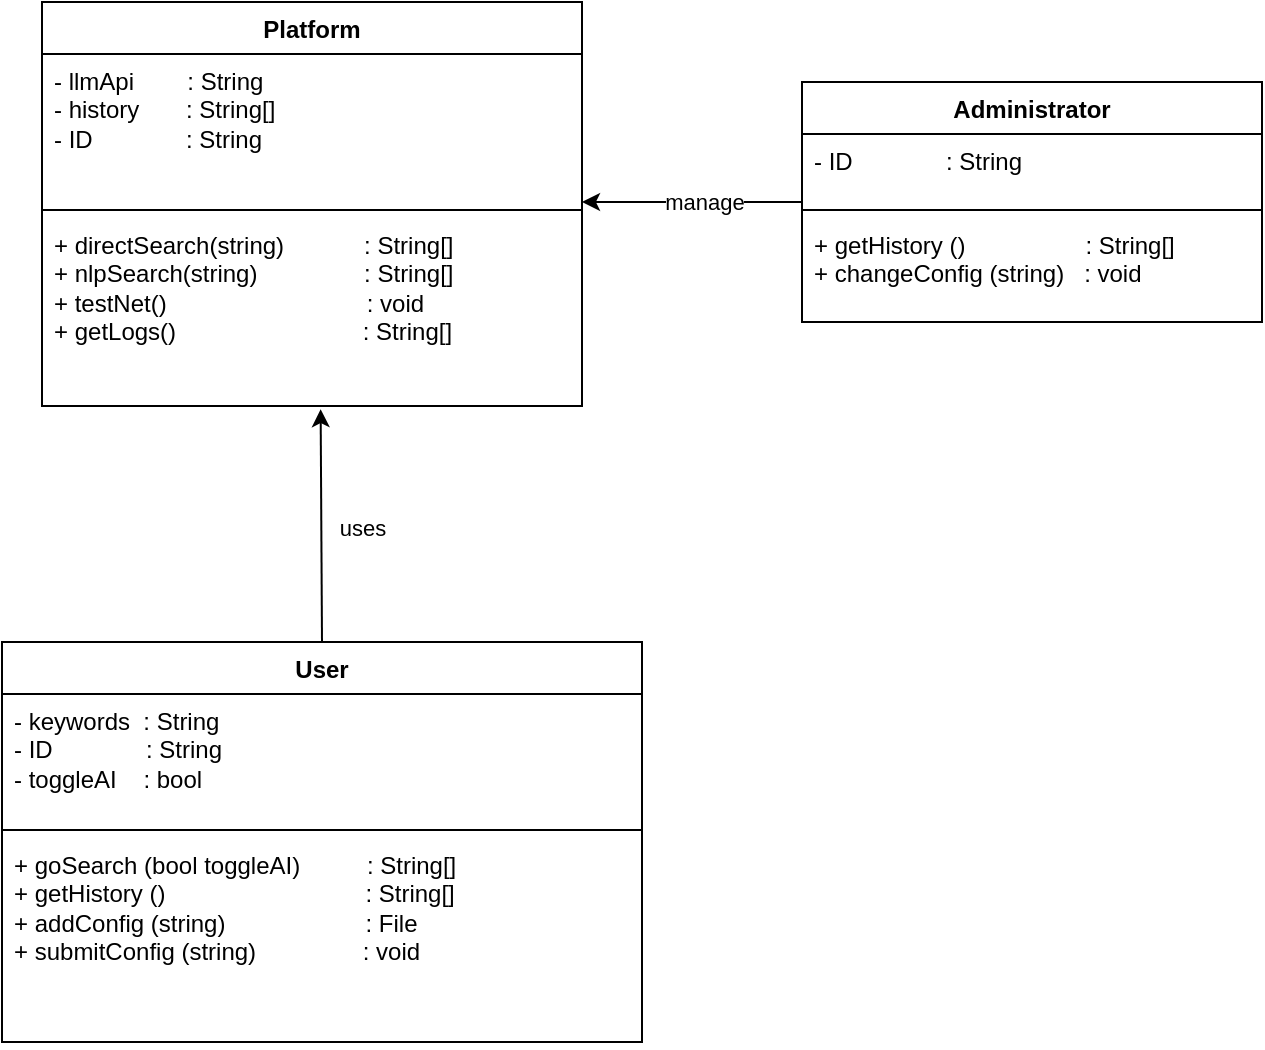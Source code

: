 <mxfile version="26.1.1">
  <diagram name="第 1 页" id="QIedMJg28J1HPFnpuEa-">
    <mxGraphModel dx="1055" dy="1818" grid="1" gridSize="10" guides="1" tooltips="1" connect="1" arrows="1" fold="1" page="1" pageScale="1" pageWidth="827" pageHeight="1169" math="0" shadow="0">
      <root>
        <mxCell id="0" />
        <mxCell id="1" parent="0" />
        <mxCell id="6ERFdGAas9kPiyV4Svvd-29" value="User" style="swimlane;fontStyle=1;align=center;verticalAlign=top;childLayout=stackLayout;horizontal=1;startSize=26;horizontalStack=0;resizeParent=1;resizeParentMax=0;resizeLast=0;collapsible=1;marginBottom=0;whiteSpace=wrap;html=1;" vertex="1" parent="1">
          <mxGeometry x="160" y="280" width="320" height="200" as="geometry">
            <mxRectangle x="260" y="280" width="70" height="30" as="alternateBounds" />
          </mxGeometry>
        </mxCell>
        <mxCell id="6ERFdGAas9kPiyV4Svvd-30" value="- keywords&amp;nbsp; : String&lt;br&gt;&lt;div&gt;- ID&amp;nbsp; &amp;nbsp; &amp;nbsp; &amp;nbsp; &amp;nbsp; &amp;nbsp; &amp;nbsp; : String&lt;/div&gt;&lt;div&gt;&lt;span style=&quot;background-color: transparent; color: light-dark(rgb(0, 0, 0), rgb(255, 255, 255));&quot;&gt;- toggleAI&amp;nbsp; &amp;nbsp; : bool&lt;/span&gt;&lt;/div&gt;&lt;div&gt;&lt;br&gt;&lt;/div&gt;" style="text;strokeColor=none;fillColor=none;align=left;verticalAlign=top;spacingLeft=4;spacingRight=4;overflow=hidden;rotatable=0;points=[[0,0.5],[1,0.5]];portConstraint=eastwest;whiteSpace=wrap;html=1;" vertex="1" parent="6ERFdGAas9kPiyV4Svvd-29">
          <mxGeometry y="26" width="320" height="64" as="geometry" />
        </mxCell>
        <mxCell id="6ERFdGAas9kPiyV4Svvd-31" value="" style="line;strokeWidth=1;fillColor=none;align=left;verticalAlign=middle;spacingTop=-1;spacingLeft=3;spacingRight=3;rotatable=0;labelPosition=right;points=[];portConstraint=eastwest;strokeColor=inherit;" vertex="1" parent="6ERFdGAas9kPiyV4Svvd-29">
          <mxGeometry y="90" width="320" height="8" as="geometry" />
        </mxCell>
        <mxCell id="6ERFdGAas9kPiyV4Svvd-32" value="&lt;div&gt;+ goSearch (bool&amp;nbsp;&lt;span style=&quot;background-color: transparent; color: light-dark(rgb(0, 0, 0), rgb(255, 255, 255));&quot;&gt;toggleAI&lt;/span&gt;&lt;span style=&quot;background-color: transparent; color: light-dark(rgb(0, 0, 0), rgb(255, 255, 255));&quot;&gt;)&amp;nbsp; &amp;nbsp; &amp;nbsp; &amp;nbsp; &amp;nbsp; : String[]&lt;/span&gt;&lt;/div&gt;+ getHistory ()&amp;nbsp; &amp;nbsp; &amp;nbsp; &amp;nbsp; &amp;nbsp; &amp;nbsp; &amp;nbsp; &amp;nbsp; &amp;nbsp; &amp;nbsp; &amp;nbsp; &amp;nbsp; &amp;nbsp; &amp;nbsp; &amp;nbsp; : String[]&lt;div&gt;+ addConfig (string)&amp;nbsp; &amp;nbsp; &amp;nbsp; &amp;nbsp; &amp;nbsp; &amp;nbsp; &amp;nbsp; &amp;nbsp; &amp;nbsp; &amp;nbsp; &amp;nbsp;: File&lt;br&gt;+ submitConfig (string)&amp;nbsp; &amp;nbsp; &amp;nbsp; &amp;nbsp; &amp;nbsp; &amp;nbsp; &amp;nbsp; &amp;nbsp; : void&lt;/div&gt;&lt;div&gt;&lt;br&gt;&lt;/div&gt;" style="text;strokeColor=none;fillColor=none;align=left;verticalAlign=top;spacingLeft=4;spacingRight=4;overflow=hidden;rotatable=0;points=[[0,0.5],[1,0.5]];portConstraint=eastwest;whiteSpace=wrap;html=1;" vertex="1" parent="6ERFdGAas9kPiyV4Svvd-29">
          <mxGeometry y="98" width="320" height="102" as="geometry" />
        </mxCell>
        <mxCell id="6ERFdGAas9kPiyV4Svvd-33" value="Platform" style="swimlane;fontStyle=1;align=center;verticalAlign=top;childLayout=stackLayout;horizontal=1;startSize=26;horizontalStack=0;resizeParent=1;resizeParentMax=0;resizeLast=0;collapsible=1;marginBottom=0;whiteSpace=wrap;html=1;" vertex="1" parent="1">
          <mxGeometry x="180" y="-40" width="270" height="202" as="geometry">
            <mxRectangle x="260" y="280" width="70" height="30" as="alternateBounds" />
          </mxGeometry>
        </mxCell>
        <mxCell id="6ERFdGAas9kPiyV4Svvd-34" value="&lt;div&gt;- llmApi&amp;nbsp; &amp;nbsp; &amp;nbsp; &amp;nbsp; : String&lt;/div&gt;- history&amp;nbsp; &amp;nbsp; &amp;nbsp; &amp;nbsp;: String[]&amp;nbsp;&lt;br&gt;&lt;div&gt;- ID&amp;nbsp; &amp;nbsp; &amp;nbsp; &amp;nbsp; &amp;nbsp; &amp;nbsp; &amp;nbsp; : String&lt;/div&gt;&lt;div&gt;&lt;br&gt;&lt;/div&gt;" style="text;strokeColor=none;fillColor=none;align=left;verticalAlign=top;spacingLeft=4;spacingRight=4;overflow=hidden;rotatable=0;points=[[0,0.5],[1,0.5]];portConstraint=eastwest;whiteSpace=wrap;html=1;" vertex="1" parent="6ERFdGAas9kPiyV4Svvd-33">
          <mxGeometry y="26" width="270" height="74" as="geometry" />
        </mxCell>
        <mxCell id="6ERFdGAas9kPiyV4Svvd-35" value="" style="line;strokeWidth=1;fillColor=none;align=left;verticalAlign=middle;spacingTop=-1;spacingLeft=3;spacingRight=3;rotatable=0;labelPosition=right;points=[];portConstraint=eastwest;strokeColor=inherit;" vertex="1" parent="6ERFdGAas9kPiyV4Svvd-33">
          <mxGeometry y="100" width="270" height="8" as="geometry" />
        </mxCell>
        <mxCell id="6ERFdGAas9kPiyV4Svvd-36" value="&lt;div&gt;+ directSearch(string)&amp;nbsp; &amp;nbsp; &amp;nbsp; &amp;nbsp; &amp;nbsp; &amp;nbsp; : String[]&lt;br&gt;+ nlpSearch(string)&amp;nbsp; &amp;nbsp; &amp;nbsp; &amp;nbsp; &amp;nbsp; &amp;nbsp; &amp;nbsp; &amp;nbsp; : String[]&lt;/div&gt;&lt;div&gt;+ testNet()&amp;nbsp; &amp;nbsp; &amp;nbsp; &amp;nbsp; &amp;nbsp; &amp;nbsp; &amp;nbsp; &amp;nbsp; &amp;nbsp; &amp;nbsp; &amp;nbsp; &amp;nbsp; &amp;nbsp; &amp;nbsp; &amp;nbsp; : void&lt;br&gt;&lt;/div&gt;&lt;div&gt;+ getLogs()&amp;nbsp; &amp;nbsp; &amp;nbsp; &amp;nbsp; &amp;nbsp; &amp;nbsp; &amp;nbsp; &amp;nbsp; &amp;nbsp; &amp;nbsp; &amp;nbsp; &amp;nbsp; &amp;nbsp; &amp;nbsp; : String[]&lt;/div&gt;" style="text;strokeColor=none;fillColor=none;align=left;verticalAlign=top;spacingLeft=4;spacingRight=4;overflow=hidden;rotatable=0;points=[[0,0.5],[1,0.5]];portConstraint=eastwest;whiteSpace=wrap;html=1;" vertex="1" parent="6ERFdGAas9kPiyV4Svvd-33">
          <mxGeometry y="108" width="270" height="94" as="geometry" />
        </mxCell>
        <mxCell id="6ERFdGAas9kPiyV4Svvd-40" value="" style="endArrow=classic;html=1;rounded=0;entryX=0.516;entryY=1.017;entryDx=0;entryDy=0;entryPerimeter=0;exitX=0.5;exitY=0;exitDx=0;exitDy=0;" edge="1" parent="1" source="6ERFdGAas9kPiyV4Svvd-29" target="6ERFdGAas9kPiyV4Svvd-36">
          <mxGeometry width="50" height="50" relative="1" as="geometry">
            <mxPoint x="320" y="270" as="sourcePoint" />
            <mxPoint x="500" y="320" as="targetPoint" />
          </mxGeometry>
        </mxCell>
        <mxCell id="6ERFdGAas9kPiyV4Svvd-41" value="uses" style="edgeLabel;html=1;align=center;verticalAlign=middle;resizable=0;points=[];" vertex="1" connectable="0" parent="6ERFdGAas9kPiyV4Svvd-40">
          <mxGeometry x="-0.009" relative="1" as="geometry">
            <mxPoint x="20" as="offset" />
          </mxGeometry>
        </mxCell>
        <mxCell id="6ERFdGAas9kPiyV4Svvd-42" value="Administrator" style="swimlane;fontStyle=1;align=center;verticalAlign=top;childLayout=stackLayout;horizontal=1;startSize=26;horizontalStack=0;resizeParent=1;resizeParentMax=0;resizeLast=0;collapsible=1;marginBottom=0;whiteSpace=wrap;html=1;" vertex="1" parent="1">
          <mxGeometry x="560" width="230" height="120" as="geometry">
            <mxRectangle x="260" y="280" width="70" height="30" as="alternateBounds" />
          </mxGeometry>
        </mxCell>
        <mxCell id="6ERFdGAas9kPiyV4Svvd-43" value="&lt;div&gt;- ID&amp;nbsp; &amp;nbsp; &amp;nbsp; &amp;nbsp; &amp;nbsp; &amp;nbsp; &amp;nbsp; : String&lt;/div&gt;" style="text;strokeColor=none;fillColor=none;align=left;verticalAlign=top;spacingLeft=4;spacingRight=4;overflow=hidden;rotatable=0;points=[[0,0.5],[1,0.5]];portConstraint=eastwest;whiteSpace=wrap;html=1;" vertex="1" parent="6ERFdGAas9kPiyV4Svvd-42">
          <mxGeometry y="26" width="230" height="34" as="geometry" />
        </mxCell>
        <mxCell id="6ERFdGAas9kPiyV4Svvd-44" value="" style="line;strokeWidth=1;fillColor=none;align=left;verticalAlign=middle;spacingTop=-1;spacingLeft=3;spacingRight=3;rotatable=0;labelPosition=right;points=[];portConstraint=eastwest;strokeColor=inherit;" vertex="1" parent="6ERFdGAas9kPiyV4Svvd-42">
          <mxGeometry y="60" width="230" height="8" as="geometry" />
        </mxCell>
        <mxCell id="6ERFdGAas9kPiyV4Svvd-45" value="&lt;div&gt;&lt;span style=&quot;background-color: transparent; color: light-dark(rgb(0, 0, 0), rgb(255, 255, 255));&quot;&gt;+ getHistory ()&amp;nbsp; &amp;nbsp; &amp;nbsp; &amp;nbsp; &amp;nbsp; &amp;nbsp; &amp;nbsp; &amp;nbsp; &amp;nbsp; : String[]&lt;/span&gt;&lt;/div&gt;&lt;div&gt;+ changeConfig (string)&amp;nbsp; &amp;nbsp;: void&lt;br&gt;&lt;/div&gt;" style="text;strokeColor=none;fillColor=none;align=left;verticalAlign=top;spacingLeft=4;spacingRight=4;overflow=hidden;rotatable=0;points=[[0,0.5],[1,0.5]];portConstraint=eastwest;whiteSpace=wrap;html=1;" vertex="1" parent="6ERFdGAas9kPiyV4Svvd-42">
          <mxGeometry y="68" width="230" height="52" as="geometry" />
        </mxCell>
        <mxCell id="6ERFdGAas9kPiyV4Svvd-46" value="" style="endArrow=classic;html=1;rounded=0;entryX=0.516;entryY=1.017;entryDx=0;entryDy=0;entryPerimeter=0;" edge="1" parent="1">
          <mxGeometry width="50" height="50" relative="1" as="geometry">
            <mxPoint x="560" y="60" as="sourcePoint" />
            <mxPoint x="450" y="60" as="targetPoint" />
          </mxGeometry>
        </mxCell>
        <mxCell id="6ERFdGAas9kPiyV4Svvd-47" value="manage" style="edgeLabel;html=1;align=center;verticalAlign=middle;resizable=0;points=[];" vertex="1" connectable="0" parent="6ERFdGAas9kPiyV4Svvd-46">
          <mxGeometry x="-0.009" relative="1" as="geometry">
            <mxPoint x="5" as="offset" />
          </mxGeometry>
        </mxCell>
      </root>
    </mxGraphModel>
  </diagram>
</mxfile>
